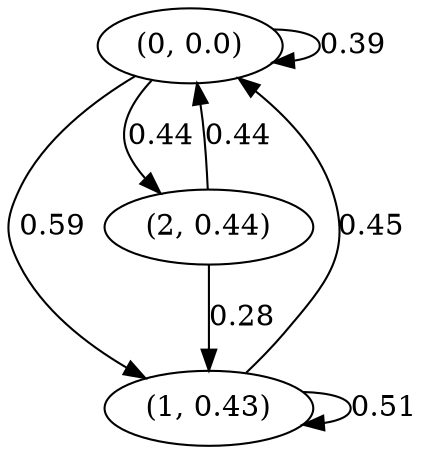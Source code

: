 digraph {
    0 [ label = "(0, 0.0)" ]
    1 [ label = "(1, 0.43)" ]
    2 [ label = "(2, 0.44)" ]
    0 -> 0 [ label = "0.39" ]
    1 -> 1 [ label = "0.51" ]
    1 -> 0 [ label = "0.45" ]
    2 -> 0 [ label = "0.44" ]
    0 -> 1 [ label = "0.59" ]
    2 -> 1 [ label = "0.28" ]
    0 -> 2 [ label = "0.44" ]
}

